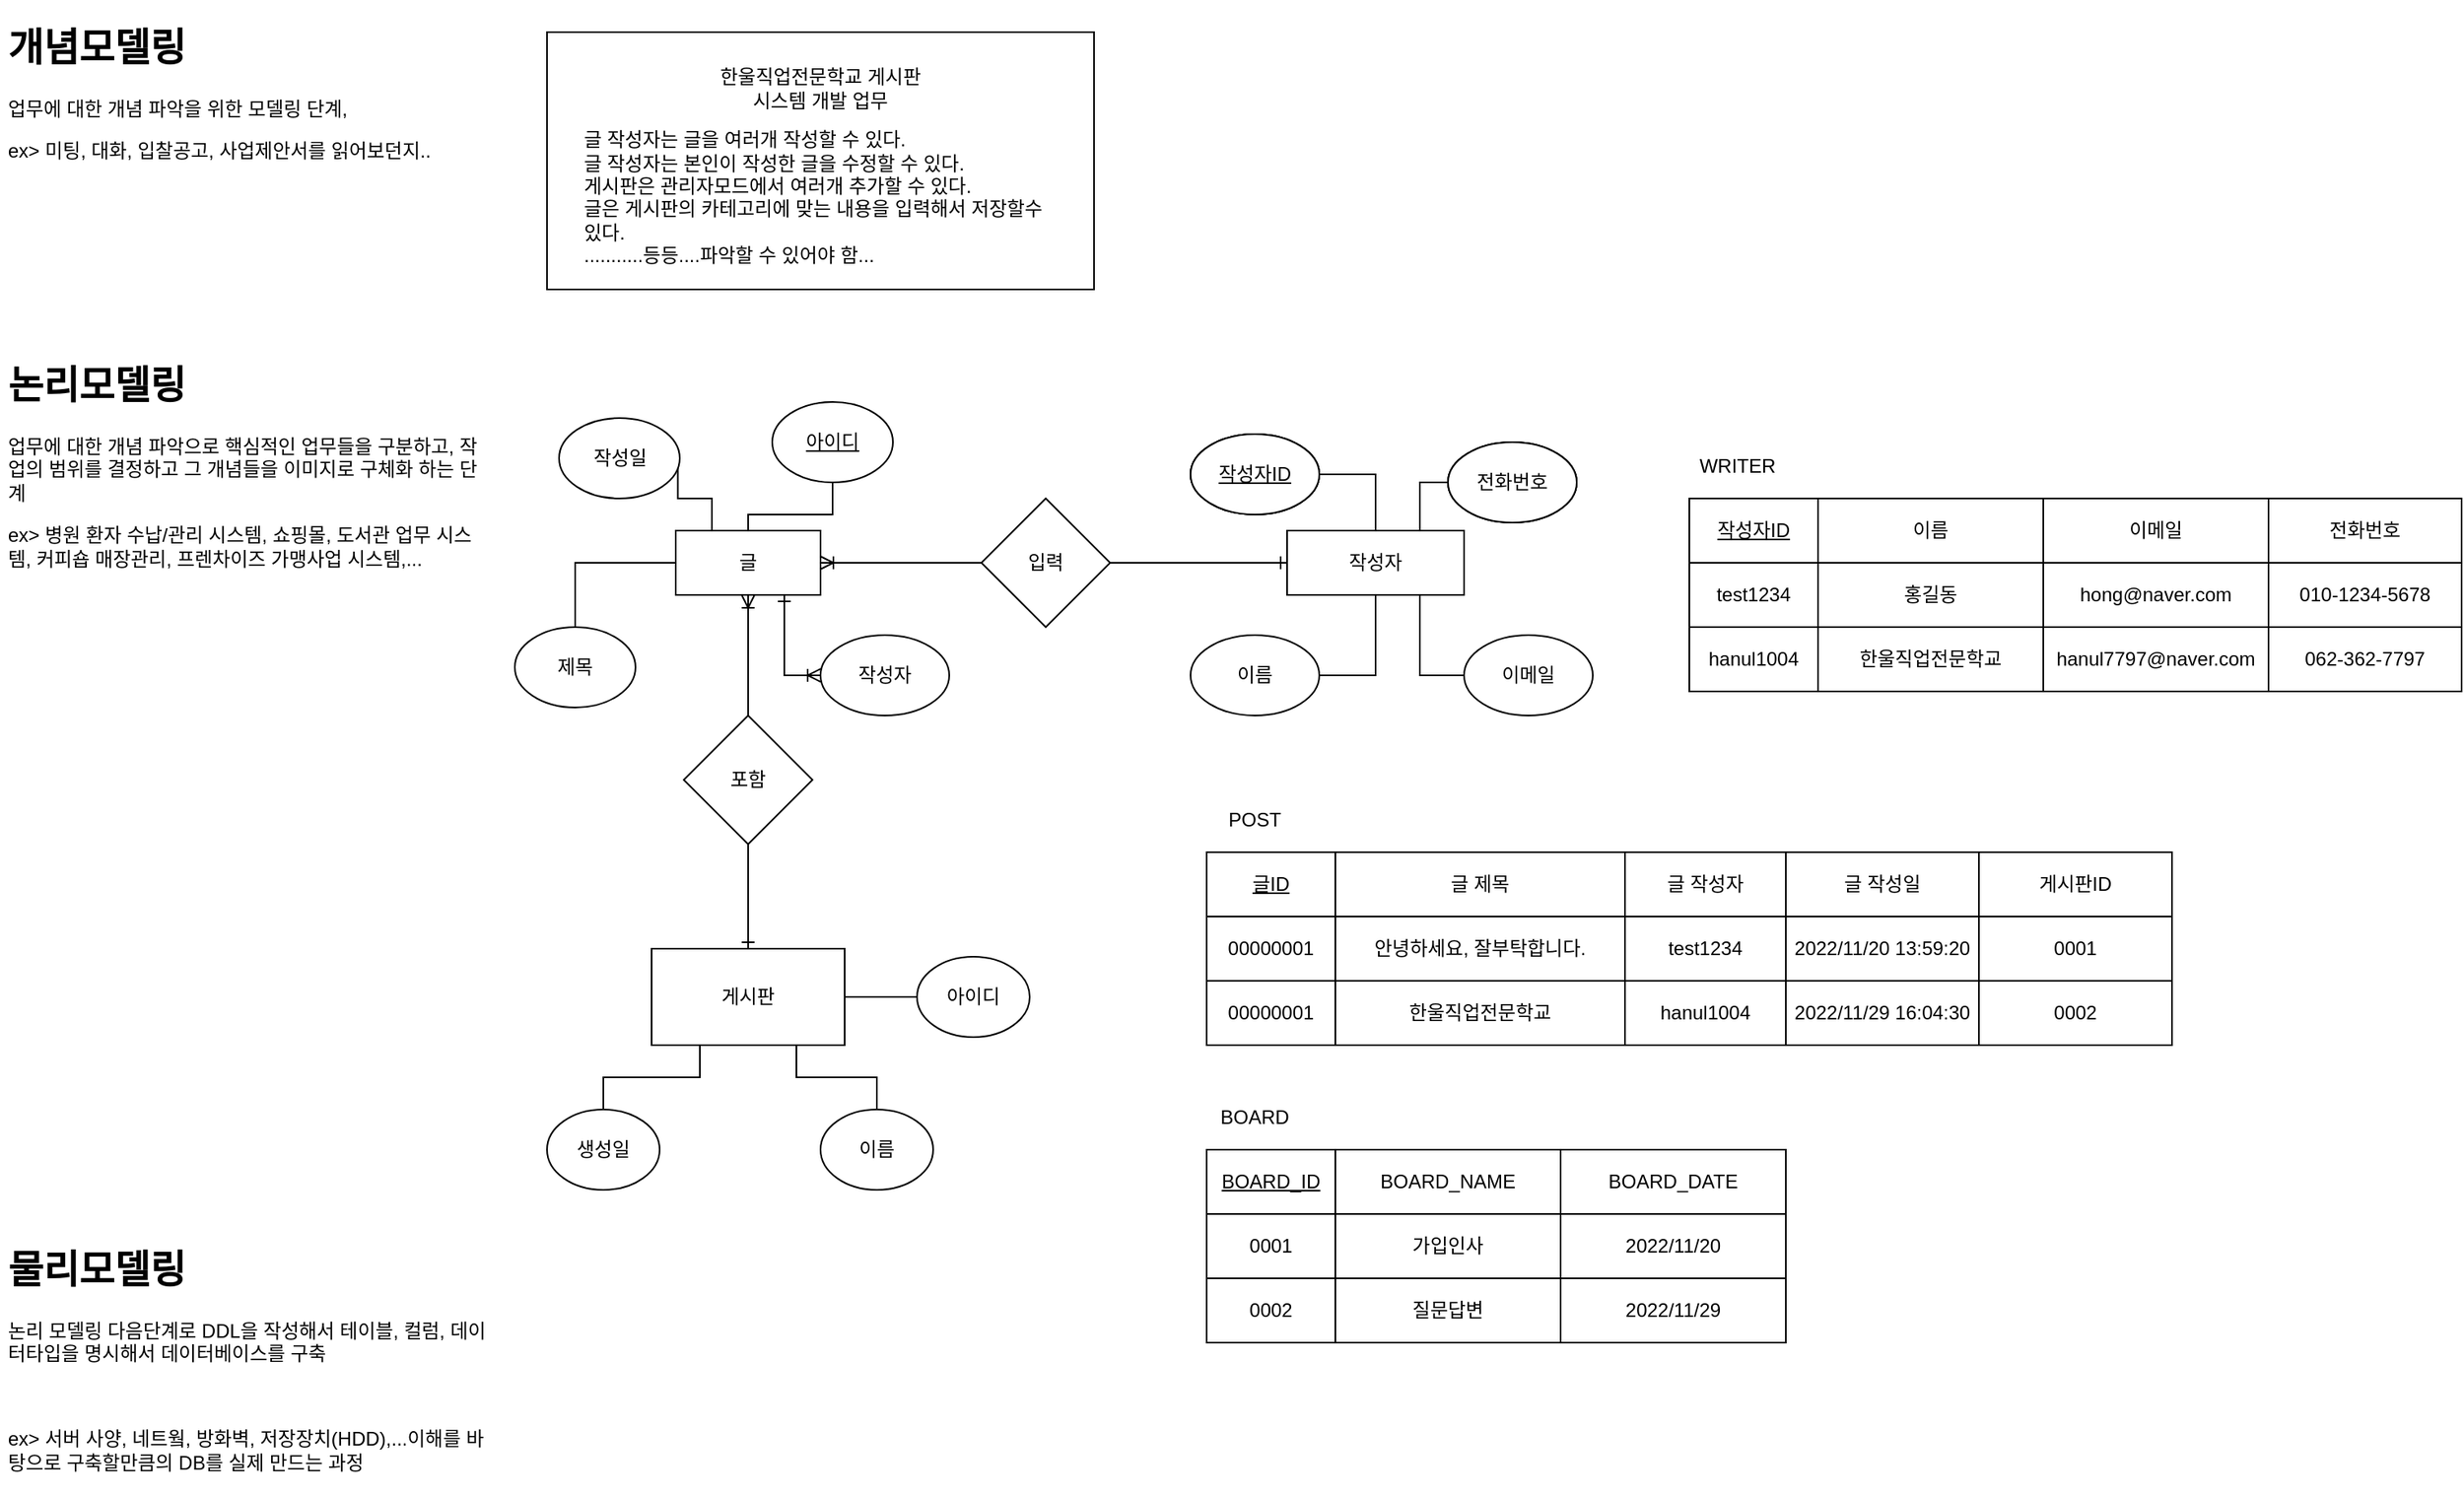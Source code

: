 <mxfile version="20.6.0" type="device"><diagram id="FncfrR5GboQCP-RBas68" name="Page-1"><mxGraphModel dx="1296" dy="722" grid="1" gridSize="10" guides="1" tooltips="1" connect="1" arrows="1" fold="1" page="1" pageScale="1" pageWidth="850" pageHeight="1100" math="0" shadow="0"><root><mxCell id="0"/><mxCell id="1" parent="0"/><mxCell id="EYqRoH6LjptGMvc2uBU8-1" value="&lt;h1&gt;개념모델링&lt;/h1&gt;&lt;p&gt;업무에 대한 개념 파악을 위한 모델링 단계,&lt;/p&gt;&lt;p&gt;ex&amp;gt; 미팅, 대화, 입찰공고, 사업제안서를 읽어보던지..&lt;/p&gt;" style="text;html=1;strokeColor=none;fillColor=none;spacing=5;spacingTop=-20;whiteSpace=wrap;overflow=hidden;rounded=0;" vertex="1" parent="1"><mxGeometry x="20" y="20" width="310" height="100" as="geometry"/></mxCell><mxCell id="EYqRoH6LjptGMvc2uBU8-3" value="" style="rounded=0;whiteSpace=wrap;html=1;" vertex="1" parent="1"><mxGeometry x="360" y="30" width="340" height="160" as="geometry"/></mxCell><mxCell id="EYqRoH6LjptGMvc2uBU8-4" value="한울직업전문학교 게시판 시스템 개발 업무" style="text;html=1;strokeColor=none;fillColor=none;align=center;verticalAlign=middle;whiteSpace=wrap;rounded=0;" vertex="1" parent="1"><mxGeometry x="460" y="50" width="140" height="30" as="geometry"/></mxCell><mxCell id="EYqRoH6LjptGMvc2uBU8-5" value="글 작성자는 글을 여러개 작성할 수 있다.&lt;br style=&quot;font-size: 12px;&quot;&gt;&lt;div style=&quot;font-size: 12px;&quot;&gt;&lt;span style=&quot;background-color: initial; font-size: 12px;&quot;&gt;글 작성자는 본인이 작성한 글을 수정할 수 있다.&lt;/span&gt;&lt;/div&gt;&lt;div style=&quot;font-size: 12px;&quot;&gt;&lt;span style=&quot;background-color: initial; font-size: 12px;&quot;&gt;게시판은 관리자모드에서 여러개 추가할 수 있다.&lt;/span&gt;&lt;/div&gt;&lt;div style=&quot;font-size: 12px;&quot;&gt;글은 게시판의 카테고리에 맞는 내용을 입력해서 저장할수 있다.&lt;/div&gt;&lt;div style=&quot;font-size: 12px;&quot;&gt;...........등등....파악할 수 있어야 함...&lt;/div&gt;&lt;div style=&quot;font-size: 12px;&quot;&gt;&lt;br style=&quot;font-size: 12px;&quot;&gt;&lt;/div&gt;" style="text;html=1;strokeColor=none;fillColor=none;align=left;verticalAlign=middle;whiteSpace=wrap;rounded=0;fontSize=12;spacing=3;spacingTop=0;" vertex="1" parent="1"><mxGeometry x="380" y="130" width="300" height="20" as="geometry"/></mxCell><mxCell id="EYqRoH6LjptGMvc2uBU8-6" value="&lt;h1&gt;논리모델링&lt;/h1&gt;&lt;p&gt;업무에 대한 개념 파악으로 핵심적인 업무들을 구분하고, 작업의 범위를 결정하고 그 개념들을 이미지로 구체화 하는 단계&lt;/p&gt;&lt;p&gt;ex&amp;gt; 병원 환자 수납/관리 시스템, 쇼핑몰, 도서관 업무 시스템, 커피숍 매장관리, 프렌차이즈 가맹사업 시스템,...&lt;/p&gt;" style="text;html=1;strokeColor=none;fillColor=none;spacing=5;spacingTop=-20;whiteSpace=wrap;overflow=hidden;rounded=0;" vertex="1" parent="1"><mxGeometry x="20" y="230" width="310" height="140" as="geometry"/></mxCell><mxCell id="EYqRoH6LjptGMvc2uBU8-58" style="edgeStyle=orthogonalEdgeStyle;rounded=0;orthogonalLoop=1;jettySize=auto;html=1;exitX=0.25;exitY=0;exitDx=0;exitDy=0;entryX=0.984;entryY=0.416;entryDx=0;entryDy=0;entryPerimeter=0;fontSize=12;endArrow=none;endFill=0;" edge="1" parent="1" source="EYqRoH6LjptGMvc2uBU8-8" target="EYqRoH6LjptGMvc2uBU8-39"><mxGeometry relative="1" as="geometry"/></mxCell><mxCell id="EYqRoH6LjptGMvc2uBU8-59" style="edgeStyle=orthogonalEdgeStyle;rounded=0;orthogonalLoop=1;jettySize=auto;html=1;exitX=1;exitY=0.5;exitDx=0;exitDy=0;entryX=0;entryY=0.5;entryDx=0;entryDy=0;fontSize=12;endArrow=none;endFill=0;startArrow=ERoneToMany;startFill=0;" edge="1" parent="1" source="EYqRoH6LjptGMvc2uBU8-8" target="EYqRoH6LjptGMvc2uBU8-57"><mxGeometry relative="1" as="geometry"/></mxCell><mxCell id="EYqRoH6LjptGMvc2uBU8-71" style="edgeStyle=orthogonalEdgeStyle;rounded=0;orthogonalLoop=1;jettySize=auto;html=1;exitX=0.5;exitY=1;exitDx=0;exitDy=0;entryX=0.5;entryY=0;entryDx=0;entryDy=0;fontSize=12;startArrow=ERoneToMany;startFill=0;endArrow=none;endFill=0;" edge="1" parent="1" source="EYqRoH6LjptGMvc2uBU8-8" target="EYqRoH6LjptGMvc2uBU8-70"><mxGeometry relative="1" as="geometry"/></mxCell><mxCell id="EYqRoH6LjptGMvc2uBU8-8" value="글" style="rounded=0;whiteSpace=wrap;html=1;fontSize=12;" vertex="1" parent="1"><mxGeometry x="440" y="340" width="90" height="40" as="geometry"/></mxCell><mxCell id="EYqRoH6LjptGMvc2uBU8-42" style="edgeStyle=orthogonalEdgeStyle;rounded=0;orthogonalLoop=1;jettySize=auto;html=1;exitX=0.5;exitY=1;exitDx=0;exitDy=0;entryX=0.5;entryY=0;entryDx=0;entryDy=0;fontSize=12;endArrow=none;endFill=0;" edge="1" parent="1" source="EYqRoH6LjptGMvc2uBU8-38" target="EYqRoH6LjptGMvc2uBU8-8"><mxGeometry relative="1" as="geometry"/></mxCell><mxCell id="EYqRoH6LjptGMvc2uBU8-38" value="아이디" style="ellipse;whiteSpace=wrap;html=1;fontSize=12;fontStyle=4" vertex="1" parent="1"><mxGeometry x="500" y="260" width="75" height="50" as="geometry"/></mxCell><mxCell id="EYqRoH6LjptGMvc2uBU8-39" value="작성일" style="ellipse;whiteSpace=wrap;html=1;fontSize=12;" vertex="1" parent="1"><mxGeometry x="367.5" y="270" width="75" height="50" as="geometry"/></mxCell><mxCell id="EYqRoH6LjptGMvc2uBU8-43" style="edgeStyle=orthogonalEdgeStyle;rounded=0;orthogonalLoop=1;jettySize=auto;html=1;exitX=0.5;exitY=0;exitDx=0;exitDy=0;entryX=0;entryY=0.5;entryDx=0;entryDy=0;fontSize=12;endArrow=none;endFill=0;" edge="1" parent="1" source="EYqRoH6LjptGMvc2uBU8-40" target="EYqRoH6LjptGMvc2uBU8-8"><mxGeometry relative="1" as="geometry"/></mxCell><mxCell id="EYqRoH6LjptGMvc2uBU8-40" value="제목" style="ellipse;whiteSpace=wrap;html=1;fontSize=12;" vertex="1" parent="1"><mxGeometry x="340" y="400" width="75" height="50" as="geometry"/></mxCell><mxCell id="EYqRoH6LjptGMvc2uBU8-45" value="작성자" style="rounded=0;whiteSpace=wrap;html=1;fontSize=12;" vertex="1" parent="1"><mxGeometry x="820" y="340" width="110" height="40" as="geometry"/></mxCell><mxCell id="EYqRoH6LjptGMvc2uBU8-69" style="edgeStyle=orthogonalEdgeStyle;rounded=0;orthogonalLoop=1;jettySize=auto;html=1;exitX=0;exitY=0.5;exitDx=0;exitDy=0;entryX=0.75;entryY=1;entryDx=0;entryDy=0;fontSize=12;startArrow=ERoneToMany;startFill=0;endArrow=ERone;endFill=0;" edge="1" parent="1" source="EYqRoH6LjptGMvc2uBU8-46" target="EYqRoH6LjptGMvc2uBU8-8"><mxGeometry relative="1" as="geometry"/></mxCell><mxCell id="EYqRoH6LjptGMvc2uBU8-46" value="작성자" style="ellipse;whiteSpace=wrap;html=1;fontSize=12;" vertex="1" parent="1"><mxGeometry x="530" y="405" width="80" height="50" as="geometry"/></mxCell><mxCell id="EYqRoH6LjptGMvc2uBU8-56" style="edgeStyle=orthogonalEdgeStyle;rounded=0;orthogonalLoop=1;jettySize=auto;html=1;exitX=1;exitY=0.5;exitDx=0;exitDy=0;entryX=0.5;entryY=1;entryDx=0;entryDy=0;fontSize=12;endArrow=none;endFill=0;" edge="1" parent="1" source="EYqRoH6LjptGMvc2uBU8-48" target="EYqRoH6LjptGMvc2uBU8-45"><mxGeometry relative="1" as="geometry"/></mxCell><mxCell id="EYqRoH6LjptGMvc2uBU8-48" value="이름" style="ellipse;whiteSpace=wrap;html=1;fontSize=12;" vertex="1" parent="1"><mxGeometry x="760" y="405" width="80" height="50" as="geometry"/></mxCell><mxCell id="EYqRoH6LjptGMvc2uBU8-53" style="edgeStyle=orthogonalEdgeStyle;rounded=0;orthogonalLoop=1;jettySize=auto;html=1;exitX=1;exitY=0.5;exitDx=0;exitDy=0;fontSize=12;endArrow=none;endFill=0;" edge="1" parent="1" source="EYqRoH6LjptGMvc2uBU8-49" target="EYqRoH6LjptGMvc2uBU8-45"><mxGeometry relative="1" as="geometry"/></mxCell><mxCell id="EYqRoH6LjptGMvc2uBU8-49" value="작성자ID" style="ellipse;whiteSpace=wrap;html=1;fontSize=12;fontStyle=4" vertex="1" parent="1"><mxGeometry x="760" y="280" width="80" height="50" as="geometry"/></mxCell><mxCell id="EYqRoH6LjptGMvc2uBU8-55" style="edgeStyle=orthogonalEdgeStyle;rounded=0;orthogonalLoop=1;jettySize=auto;html=1;exitX=0;exitY=0.5;exitDx=0;exitDy=0;entryX=0.75;entryY=1;entryDx=0;entryDy=0;fontSize=12;endArrow=none;endFill=0;" edge="1" parent="1" source="EYqRoH6LjptGMvc2uBU8-50" target="EYqRoH6LjptGMvc2uBU8-45"><mxGeometry relative="1" as="geometry"/></mxCell><mxCell id="EYqRoH6LjptGMvc2uBU8-50" value="이메일" style="ellipse;whiteSpace=wrap;html=1;fontSize=12;" vertex="1" parent="1"><mxGeometry x="930" y="405" width="80" height="50" as="geometry"/></mxCell><mxCell id="EYqRoH6LjptGMvc2uBU8-54" style="edgeStyle=orthogonalEdgeStyle;rounded=0;orthogonalLoop=1;jettySize=auto;html=1;exitX=0;exitY=0.5;exitDx=0;exitDy=0;entryX=0.75;entryY=0;entryDx=0;entryDy=0;fontSize=12;endArrow=none;endFill=0;" edge="1" parent="1" source="EYqRoH6LjptGMvc2uBU8-52" target="EYqRoH6LjptGMvc2uBU8-45"><mxGeometry relative="1" as="geometry"/></mxCell><mxCell id="EYqRoH6LjptGMvc2uBU8-52" value="전화번호" style="ellipse;whiteSpace=wrap;html=1;fontSize=12;" vertex="1" parent="1"><mxGeometry x="920" y="285" width="80" height="50" as="geometry"/></mxCell><mxCell id="EYqRoH6LjptGMvc2uBU8-60" style="edgeStyle=orthogonalEdgeStyle;rounded=0;orthogonalLoop=1;jettySize=auto;html=1;exitX=1;exitY=0.5;exitDx=0;exitDy=0;entryX=0;entryY=0.5;entryDx=0;entryDy=0;fontSize=12;endArrow=ERone;endFill=0;" edge="1" parent="1" source="EYqRoH6LjptGMvc2uBU8-57" target="EYqRoH6LjptGMvc2uBU8-45"><mxGeometry relative="1" as="geometry"/></mxCell><mxCell id="EYqRoH6LjptGMvc2uBU8-57" value="입력" style="rhombus;whiteSpace=wrap;html=1;fontSize=12;" vertex="1" parent="1"><mxGeometry x="630" y="320" width="80" height="80" as="geometry"/></mxCell><mxCell id="EYqRoH6LjptGMvc2uBU8-61" value="작성자ID" style="ellipse;whiteSpace=wrap;html=1;fontSize=12;fontStyle=4" vertex="1" parent="1"><mxGeometry x="760" y="280" width="80" height="50" as="geometry"/></mxCell><mxCell id="EYqRoH6LjptGMvc2uBU8-62" value="전화번호" style="ellipse;whiteSpace=wrap;html=1;fontSize=12;" vertex="1" parent="1"><mxGeometry x="920" y="285" width="80" height="50" as="geometry"/></mxCell><mxCell id="EYqRoH6LjptGMvc2uBU8-64" value="작성자ID" style="ellipse;whiteSpace=wrap;html=1;fontSize=12;fontStyle=4" vertex="1" parent="1"><mxGeometry x="760" y="280" width="80" height="50" as="geometry"/></mxCell><mxCell id="EYqRoH6LjptGMvc2uBU8-65" value="전화번호" style="ellipse;whiteSpace=wrap;html=1;fontSize=12;" vertex="1" parent="1"><mxGeometry x="920" y="285" width="80" height="50" as="geometry"/></mxCell><mxCell id="EYqRoH6LjptGMvc2uBU8-74" style="edgeStyle=orthogonalEdgeStyle;rounded=0;orthogonalLoop=1;jettySize=auto;html=1;exitX=1;exitY=0.5;exitDx=0;exitDy=0;entryX=0;entryY=0.5;entryDx=0;entryDy=0;fontSize=12;startArrow=none;startFill=0;endArrow=none;endFill=0;" edge="1" parent="1" source="EYqRoH6LjptGMvc2uBU8-68" target="EYqRoH6LjptGMvc2uBU8-73"><mxGeometry relative="1" as="geometry"/></mxCell><mxCell id="EYqRoH6LjptGMvc2uBU8-68" value="게시판" style="rounded=0;whiteSpace=wrap;html=1;fontSize=12;" vertex="1" parent="1"><mxGeometry x="425" y="600" width="120" height="60" as="geometry"/></mxCell><mxCell id="EYqRoH6LjptGMvc2uBU8-72" style="edgeStyle=orthogonalEdgeStyle;rounded=0;orthogonalLoop=1;jettySize=auto;html=1;exitX=0.5;exitY=1;exitDx=0;exitDy=0;entryX=0.5;entryY=0;entryDx=0;entryDy=0;fontSize=12;startArrow=none;startFill=0;endArrow=ERone;endFill=0;" edge="1" parent="1" source="EYqRoH6LjptGMvc2uBU8-70" target="EYqRoH6LjptGMvc2uBU8-68"><mxGeometry relative="1" as="geometry"/></mxCell><mxCell id="EYqRoH6LjptGMvc2uBU8-70" value="포함" style="rhombus;whiteSpace=wrap;html=1;fontSize=12;" vertex="1" parent="1"><mxGeometry x="445" y="455" width="80" height="80" as="geometry"/></mxCell><mxCell id="EYqRoH6LjptGMvc2uBU8-73" value="아이디" style="ellipse;whiteSpace=wrap;html=1;fontSize=12;" vertex="1" parent="1"><mxGeometry x="590" y="605" width="70" height="50" as="geometry"/></mxCell><mxCell id="EYqRoH6LjptGMvc2uBU8-81" style="edgeStyle=orthogonalEdgeStyle;rounded=0;orthogonalLoop=1;jettySize=auto;html=1;exitX=0.5;exitY=0;exitDx=0;exitDy=0;entryX=0.75;entryY=1;entryDx=0;entryDy=0;fontSize=12;startArrow=none;startFill=0;endArrow=none;endFill=0;" edge="1" parent="1" source="EYqRoH6LjptGMvc2uBU8-75" target="EYqRoH6LjptGMvc2uBU8-68"><mxGeometry relative="1" as="geometry"/></mxCell><mxCell id="EYqRoH6LjptGMvc2uBU8-75" value="이름" style="ellipse;whiteSpace=wrap;html=1;fontSize=12;" vertex="1" parent="1"><mxGeometry x="530" y="700" width="70" height="50" as="geometry"/></mxCell><mxCell id="EYqRoH6LjptGMvc2uBU8-80" style="edgeStyle=orthogonalEdgeStyle;rounded=0;orthogonalLoop=1;jettySize=auto;html=1;exitX=0.5;exitY=0;exitDx=0;exitDy=0;entryX=0.25;entryY=1;entryDx=0;entryDy=0;fontSize=12;startArrow=none;startFill=0;endArrow=none;endFill=0;" edge="1" parent="1" source="EYqRoH6LjptGMvc2uBU8-76" target="EYqRoH6LjptGMvc2uBU8-68"><mxGeometry relative="1" as="geometry"/></mxCell><mxCell id="EYqRoH6LjptGMvc2uBU8-76" value="생성일" style="ellipse;whiteSpace=wrap;html=1;fontSize=12;" vertex="1" parent="1"><mxGeometry x="360" y="700" width="70" height="50" as="geometry"/></mxCell><mxCell id="EYqRoH6LjptGMvc2uBU8-82" value="&lt;h1&gt;물리모델링&lt;/h1&gt;&lt;p&gt;논리 모델링 다음단계로 DDL을 작성해서 테이블, 컬럼, 데이터타입을 명시해서 데이터베이스를 구축&lt;/p&gt;&lt;p&gt;&lt;br&gt;&lt;/p&gt;&lt;p&gt;ex&amp;gt; 서버 사양, 네트웤, 방화벽, 저장장치(HDD),...이해를 바탕으로 구축할만큼의 DB를 실제 만드는 과정&lt;/p&gt;" style="text;html=1;strokeColor=none;fillColor=none;spacing=5;spacingTop=-20;whiteSpace=wrap;overflow=hidden;rounded=0;" vertex="1" parent="1"><mxGeometry x="20" y="780" width="310" height="160" as="geometry"/></mxCell><mxCell id="EYqRoH6LjptGMvc2uBU8-83" value="" style="shape=table;html=1;whiteSpace=wrap;startSize=0;container=1;collapsible=0;childLayout=tableLayout;fontSize=12;" vertex="1" parent="1"><mxGeometry x="1070" y="320" width="480" height="120" as="geometry"/></mxCell><mxCell id="EYqRoH6LjptGMvc2uBU8-84" value="" style="shape=tableRow;horizontal=0;startSize=0;swimlaneHead=0;swimlaneBody=0;top=0;left=0;bottom=0;right=0;collapsible=0;dropTarget=0;fillColor=none;points=[[0,0.5],[1,0.5]];portConstraint=eastwest;fontSize=12;" vertex="1" parent="EYqRoH6LjptGMvc2uBU8-83"><mxGeometry width="480" height="40" as="geometry"/></mxCell><mxCell id="EYqRoH6LjptGMvc2uBU8-85" value="&lt;u&gt;작성자ID&lt;/u&gt;" style="shape=partialRectangle;html=1;whiteSpace=wrap;connectable=0;fillColor=none;top=0;left=0;bottom=0;right=0;overflow=hidden;fontSize=12;" vertex="1" parent="EYqRoH6LjptGMvc2uBU8-84"><mxGeometry width="80" height="40" as="geometry"><mxRectangle width="80" height="40" as="alternateBounds"/></mxGeometry></mxCell><mxCell id="EYqRoH6LjptGMvc2uBU8-86" value="이름" style="shape=partialRectangle;html=1;whiteSpace=wrap;connectable=0;fillColor=none;top=0;left=0;bottom=0;right=0;overflow=hidden;fontSize=12;" vertex="1" parent="EYqRoH6LjptGMvc2uBU8-84"><mxGeometry x="80" width="140" height="40" as="geometry"><mxRectangle width="140" height="40" as="alternateBounds"/></mxGeometry></mxCell><mxCell id="EYqRoH6LjptGMvc2uBU8-87" value="이메일" style="shape=partialRectangle;html=1;whiteSpace=wrap;connectable=0;fillColor=none;top=0;left=0;bottom=0;right=0;overflow=hidden;fontSize=12;" vertex="1" parent="EYqRoH6LjptGMvc2uBU8-84"><mxGeometry x="220" width="140" height="40" as="geometry"><mxRectangle width="140" height="40" as="alternateBounds"/></mxGeometry></mxCell><mxCell id="EYqRoH6LjptGMvc2uBU8-96" value="전화번호" style="shape=partialRectangle;html=1;whiteSpace=wrap;connectable=0;fillColor=none;top=0;left=0;bottom=0;right=0;overflow=hidden;fontSize=12;" vertex="1" parent="EYqRoH6LjptGMvc2uBU8-84"><mxGeometry x="360" width="120" height="40" as="geometry"><mxRectangle width="120" height="40" as="alternateBounds"/></mxGeometry></mxCell><mxCell id="EYqRoH6LjptGMvc2uBU8-88" value="" style="shape=tableRow;horizontal=0;startSize=0;swimlaneHead=0;swimlaneBody=0;top=0;left=0;bottom=0;right=0;collapsible=0;dropTarget=0;fillColor=none;points=[[0,0.5],[1,0.5]];portConstraint=eastwest;fontSize=12;" vertex="1" parent="EYqRoH6LjptGMvc2uBU8-83"><mxGeometry y="40" width="480" height="40" as="geometry"/></mxCell><mxCell id="EYqRoH6LjptGMvc2uBU8-89" value="test1234" style="shape=partialRectangle;html=1;whiteSpace=wrap;connectable=0;fillColor=none;top=0;left=0;bottom=0;right=0;overflow=hidden;fontSize=12;" vertex="1" parent="EYqRoH6LjptGMvc2uBU8-88"><mxGeometry width="80" height="40" as="geometry"><mxRectangle width="80" height="40" as="alternateBounds"/></mxGeometry></mxCell><mxCell id="EYqRoH6LjptGMvc2uBU8-90" value="홍길동" style="shape=partialRectangle;html=1;whiteSpace=wrap;connectable=0;fillColor=none;top=0;left=0;bottom=0;right=0;overflow=hidden;fontSize=12;" vertex="1" parent="EYqRoH6LjptGMvc2uBU8-88"><mxGeometry x="80" width="140" height="40" as="geometry"><mxRectangle width="140" height="40" as="alternateBounds"/></mxGeometry></mxCell><mxCell id="EYqRoH6LjptGMvc2uBU8-91" value="hong@naver.com" style="shape=partialRectangle;html=1;whiteSpace=wrap;connectable=0;fillColor=none;top=0;left=0;bottom=0;right=0;overflow=hidden;fontSize=12;" vertex="1" parent="EYqRoH6LjptGMvc2uBU8-88"><mxGeometry x="220" width="140" height="40" as="geometry"><mxRectangle width="140" height="40" as="alternateBounds"/></mxGeometry></mxCell><mxCell id="EYqRoH6LjptGMvc2uBU8-97" value="010-1234-5678" style="shape=partialRectangle;html=1;whiteSpace=wrap;connectable=0;fillColor=none;top=0;left=0;bottom=0;right=0;overflow=hidden;fontSize=12;" vertex="1" parent="EYqRoH6LjptGMvc2uBU8-88"><mxGeometry x="360" width="120" height="40" as="geometry"><mxRectangle width="120" height="40" as="alternateBounds"/></mxGeometry></mxCell><mxCell id="EYqRoH6LjptGMvc2uBU8-92" value="" style="shape=tableRow;horizontal=0;startSize=0;swimlaneHead=0;swimlaneBody=0;top=0;left=0;bottom=0;right=0;collapsible=0;dropTarget=0;fillColor=none;points=[[0,0.5],[1,0.5]];portConstraint=eastwest;fontSize=12;" vertex="1" parent="EYqRoH6LjptGMvc2uBU8-83"><mxGeometry y="80" width="480" height="40" as="geometry"/></mxCell><mxCell id="EYqRoH6LjptGMvc2uBU8-93" value="hanul1004" style="shape=partialRectangle;html=1;whiteSpace=wrap;connectable=0;fillColor=none;top=0;left=0;bottom=0;right=0;overflow=hidden;fontSize=12;" vertex="1" parent="EYqRoH6LjptGMvc2uBU8-92"><mxGeometry width="80" height="40" as="geometry"><mxRectangle width="80" height="40" as="alternateBounds"/></mxGeometry></mxCell><mxCell id="EYqRoH6LjptGMvc2uBU8-94" value="한울직업전문학교" style="shape=partialRectangle;html=1;whiteSpace=wrap;connectable=0;fillColor=none;top=0;left=0;bottom=0;right=0;overflow=hidden;fontSize=12;" vertex="1" parent="EYqRoH6LjptGMvc2uBU8-92"><mxGeometry x="80" width="140" height="40" as="geometry"><mxRectangle width="140" height="40" as="alternateBounds"/></mxGeometry></mxCell><mxCell id="EYqRoH6LjptGMvc2uBU8-95" value="hanul7797@naver.com" style="shape=partialRectangle;html=1;whiteSpace=wrap;connectable=0;fillColor=none;top=0;left=0;bottom=0;right=0;overflow=hidden;pointerEvents=1;fontSize=12;" vertex="1" parent="EYqRoH6LjptGMvc2uBU8-92"><mxGeometry x="220" width="140" height="40" as="geometry"><mxRectangle width="140" height="40" as="alternateBounds"/></mxGeometry></mxCell><mxCell id="EYqRoH6LjptGMvc2uBU8-98" value="062-362-7797" style="shape=partialRectangle;html=1;whiteSpace=wrap;connectable=0;fillColor=none;top=0;left=0;bottom=0;right=0;overflow=hidden;pointerEvents=1;fontSize=12;" vertex="1" parent="EYqRoH6LjptGMvc2uBU8-92"><mxGeometry x="360" width="120" height="40" as="geometry"><mxRectangle width="120" height="40" as="alternateBounds"/></mxGeometry></mxCell><mxCell id="EYqRoH6LjptGMvc2uBU8-99" value="WRITER" style="text;html=1;strokeColor=none;fillColor=none;align=center;verticalAlign=middle;whiteSpace=wrap;rounded=0;fontSize=12;" vertex="1" parent="1"><mxGeometry x="1070" y="285" width="60" height="30" as="geometry"/></mxCell><mxCell id="EYqRoH6LjptGMvc2uBU8-100" value="POST" style="text;html=1;strokeColor=none;fillColor=none;align=center;verticalAlign=middle;whiteSpace=wrap;rounded=0;fontSize=12;" vertex="1" parent="1"><mxGeometry x="770" y="505" width="60" height="30" as="geometry"/></mxCell><mxCell id="EYqRoH6LjptGMvc2uBU8-101" value="" style="shape=table;html=1;whiteSpace=wrap;startSize=0;container=1;collapsible=0;childLayout=tableLayout;fontSize=12;" vertex="1" parent="1"><mxGeometry x="770" y="540" width="600" height="120" as="geometry"/></mxCell><mxCell id="EYqRoH6LjptGMvc2uBU8-102" value="" style="shape=tableRow;horizontal=0;startSize=0;swimlaneHead=0;swimlaneBody=0;top=0;left=0;bottom=0;right=0;collapsible=0;dropTarget=0;fillColor=none;points=[[0,0.5],[1,0.5]];portConstraint=eastwest;fontSize=12;" vertex="1" parent="EYqRoH6LjptGMvc2uBU8-101"><mxGeometry width="600" height="40" as="geometry"/></mxCell><mxCell id="EYqRoH6LjptGMvc2uBU8-103" value="&lt;u&gt;글ID&lt;/u&gt;" style="shape=partialRectangle;html=1;whiteSpace=wrap;connectable=0;fillColor=none;top=0;left=0;bottom=0;right=0;overflow=hidden;fontSize=12;" vertex="1" parent="EYqRoH6LjptGMvc2uBU8-102"><mxGeometry width="80" height="40" as="geometry"><mxRectangle width="80" height="40" as="alternateBounds"/></mxGeometry></mxCell><mxCell id="EYqRoH6LjptGMvc2uBU8-104" value="글 제목" style="shape=partialRectangle;html=1;whiteSpace=wrap;connectable=0;fillColor=none;top=0;left=0;bottom=0;right=0;overflow=hidden;fontSize=12;" vertex="1" parent="EYqRoH6LjptGMvc2uBU8-102"><mxGeometry x="80" width="180" height="40" as="geometry"><mxRectangle width="180" height="40" as="alternateBounds"/></mxGeometry></mxCell><mxCell id="EYqRoH6LjptGMvc2uBU8-105" value="글 작성자" style="shape=partialRectangle;html=1;whiteSpace=wrap;connectable=0;fillColor=none;top=0;left=0;bottom=0;right=0;overflow=hidden;fontSize=12;" vertex="1" parent="EYqRoH6LjptGMvc2uBU8-102"><mxGeometry x="260" width="100" height="40" as="geometry"><mxRectangle width="100" height="40" as="alternateBounds"/></mxGeometry></mxCell><mxCell id="EYqRoH6LjptGMvc2uBU8-106" value="글 작성일" style="shape=partialRectangle;html=1;whiteSpace=wrap;connectable=0;fillColor=none;top=0;left=0;bottom=0;right=0;overflow=hidden;fontSize=12;" vertex="1" parent="EYqRoH6LjptGMvc2uBU8-102"><mxGeometry x="360" width="120" height="40" as="geometry"><mxRectangle width="120" height="40" as="alternateBounds"/></mxGeometry></mxCell><mxCell id="EYqRoH6LjptGMvc2uBU8-134" value="게시판ID" style="shape=partialRectangle;html=1;whiteSpace=wrap;connectable=0;fillColor=none;top=0;left=0;bottom=0;right=0;overflow=hidden;fontSize=12;" vertex="1" parent="EYqRoH6LjptGMvc2uBU8-102"><mxGeometry x="480" width="120" height="40" as="geometry"><mxRectangle width="120" height="40" as="alternateBounds"/></mxGeometry></mxCell><mxCell id="EYqRoH6LjptGMvc2uBU8-107" value="" style="shape=tableRow;horizontal=0;startSize=0;swimlaneHead=0;swimlaneBody=0;top=0;left=0;bottom=0;right=0;collapsible=0;dropTarget=0;fillColor=none;points=[[0,0.5],[1,0.5]];portConstraint=eastwest;fontSize=12;" vertex="1" parent="EYqRoH6LjptGMvc2uBU8-101"><mxGeometry y="40" width="600" height="40" as="geometry"/></mxCell><mxCell id="EYqRoH6LjptGMvc2uBU8-108" value="00000001" style="shape=partialRectangle;html=1;whiteSpace=wrap;connectable=0;fillColor=none;top=0;left=0;bottom=0;right=0;overflow=hidden;fontSize=12;" vertex="1" parent="EYqRoH6LjptGMvc2uBU8-107"><mxGeometry width="80" height="40" as="geometry"><mxRectangle width="80" height="40" as="alternateBounds"/></mxGeometry></mxCell><mxCell id="EYqRoH6LjptGMvc2uBU8-109" value="안녕하세요, 잘부탁합니다." style="shape=partialRectangle;html=1;whiteSpace=wrap;connectable=0;fillColor=none;top=0;left=0;bottom=0;right=0;overflow=hidden;fontSize=12;" vertex="1" parent="EYqRoH6LjptGMvc2uBU8-107"><mxGeometry x="80" width="180" height="40" as="geometry"><mxRectangle width="180" height="40" as="alternateBounds"/></mxGeometry></mxCell><mxCell id="EYqRoH6LjptGMvc2uBU8-110" value="test1234" style="shape=partialRectangle;html=1;whiteSpace=wrap;connectable=0;fillColor=none;top=0;left=0;bottom=0;right=0;overflow=hidden;fontSize=12;" vertex="1" parent="EYqRoH6LjptGMvc2uBU8-107"><mxGeometry x="260" width="100" height="40" as="geometry"><mxRectangle width="100" height="40" as="alternateBounds"/></mxGeometry></mxCell><mxCell id="EYqRoH6LjptGMvc2uBU8-111" value="2022/11/20 13:59:20" style="shape=partialRectangle;html=1;whiteSpace=wrap;connectable=0;fillColor=none;top=0;left=0;bottom=0;right=0;overflow=hidden;fontSize=12;" vertex="1" parent="EYqRoH6LjptGMvc2uBU8-107"><mxGeometry x="360" width="120" height="40" as="geometry"><mxRectangle width="120" height="40" as="alternateBounds"/></mxGeometry></mxCell><mxCell id="EYqRoH6LjptGMvc2uBU8-135" value="0001" style="shape=partialRectangle;html=1;whiteSpace=wrap;connectable=0;fillColor=none;top=0;left=0;bottom=0;right=0;overflow=hidden;fontSize=12;" vertex="1" parent="EYqRoH6LjptGMvc2uBU8-107"><mxGeometry x="480" width="120" height="40" as="geometry"><mxRectangle width="120" height="40" as="alternateBounds"/></mxGeometry></mxCell><mxCell id="EYqRoH6LjptGMvc2uBU8-112" value="" style="shape=tableRow;horizontal=0;startSize=0;swimlaneHead=0;swimlaneBody=0;top=0;left=0;bottom=0;right=0;collapsible=0;dropTarget=0;fillColor=none;points=[[0,0.5],[1,0.5]];portConstraint=eastwest;fontSize=12;" vertex="1" parent="EYqRoH6LjptGMvc2uBU8-101"><mxGeometry y="80" width="600" height="40" as="geometry"/></mxCell><mxCell id="EYqRoH6LjptGMvc2uBU8-113" value="00000001" style="shape=partialRectangle;html=1;whiteSpace=wrap;connectable=0;fillColor=none;top=0;left=0;bottom=0;right=0;overflow=hidden;fontSize=12;" vertex="1" parent="EYqRoH6LjptGMvc2uBU8-112"><mxGeometry width="80" height="40" as="geometry"><mxRectangle width="80" height="40" as="alternateBounds"/></mxGeometry></mxCell><mxCell id="EYqRoH6LjptGMvc2uBU8-114" value="한울직업전문학교" style="shape=partialRectangle;html=1;whiteSpace=wrap;connectable=0;fillColor=none;top=0;left=0;bottom=0;right=0;overflow=hidden;fontSize=12;" vertex="1" parent="EYqRoH6LjptGMvc2uBU8-112"><mxGeometry x="80" width="180" height="40" as="geometry"><mxRectangle width="180" height="40" as="alternateBounds"/></mxGeometry></mxCell><mxCell id="EYqRoH6LjptGMvc2uBU8-115" value="hanul1004" style="shape=partialRectangle;html=1;whiteSpace=wrap;connectable=0;fillColor=none;top=0;left=0;bottom=0;right=0;overflow=hidden;pointerEvents=1;fontSize=12;" vertex="1" parent="EYqRoH6LjptGMvc2uBU8-112"><mxGeometry x="260" width="100" height="40" as="geometry"><mxRectangle width="100" height="40" as="alternateBounds"/></mxGeometry></mxCell><mxCell id="EYqRoH6LjptGMvc2uBU8-116" value="2022/11/29 16:04:30" style="shape=partialRectangle;html=1;whiteSpace=wrap;connectable=0;fillColor=none;top=0;left=0;bottom=0;right=0;overflow=hidden;pointerEvents=1;fontSize=12;" vertex="1" parent="EYqRoH6LjptGMvc2uBU8-112"><mxGeometry x="360" width="120" height="40" as="geometry"><mxRectangle width="120" height="40" as="alternateBounds"/></mxGeometry></mxCell><mxCell id="EYqRoH6LjptGMvc2uBU8-136" value="0002" style="shape=partialRectangle;html=1;whiteSpace=wrap;connectable=0;fillColor=none;top=0;left=0;bottom=0;right=0;overflow=hidden;pointerEvents=1;fontSize=12;" vertex="1" parent="EYqRoH6LjptGMvc2uBU8-112"><mxGeometry x="480" width="120" height="40" as="geometry"><mxRectangle width="120" height="40" as="alternateBounds"/></mxGeometry></mxCell><mxCell id="EYqRoH6LjptGMvc2uBU8-117" value="BOARD" style="text;html=1;strokeColor=none;fillColor=none;align=center;verticalAlign=middle;whiteSpace=wrap;rounded=0;fontSize=12;" vertex="1" parent="1"><mxGeometry x="770" y="690" width="60" height="30" as="geometry"/></mxCell><mxCell id="EYqRoH6LjptGMvc2uBU8-118" value="" style="shape=table;html=1;whiteSpace=wrap;startSize=0;container=1;collapsible=0;childLayout=tableLayout;fontSize=12;" vertex="1" parent="1"><mxGeometry x="770" y="725" width="360" height="120" as="geometry"/></mxCell><mxCell id="EYqRoH6LjptGMvc2uBU8-119" value="" style="shape=tableRow;horizontal=0;startSize=0;swimlaneHead=0;swimlaneBody=0;top=0;left=0;bottom=0;right=0;collapsible=0;dropTarget=0;fillColor=none;points=[[0,0.5],[1,0.5]];portConstraint=eastwest;fontSize=12;" vertex="1" parent="EYqRoH6LjptGMvc2uBU8-118"><mxGeometry width="360" height="40" as="geometry"/></mxCell><mxCell id="EYqRoH6LjptGMvc2uBU8-120" value="&lt;u&gt;BOARD_ID&lt;/u&gt;" style="shape=partialRectangle;html=1;whiteSpace=wrap;connectable=0;fillColor=none;top=0;left=0;bottom=0;right=0;overflow=hidden;fontSize=12;" vertex="1" parent="EYqRoH6LjptGMvc2uBU8-119"><mxGeometry width="80" height="40" as="geometry"><mxRectangle width="80" height="40" as="alternateBounds"/></mxGeometry></mxCell><mxCell id="EYqRoH6LjptGMvc2uBU8-121" value="BOARD_NAME" style="shape=partialRectangle;html=1;whiteSpace=wrap;connectable=0;fillColor=none;top=0;left=0;bottom=0;right=0;overflow=hidden;fontSize=12;" vertex="1" parent="EYqRoH6LjptGMvc2uBU8-119"><mxGeometry x="80" width="140" height="40" as="geometry"><mxRectangle width="140" height="40" as="alternateBounds"/></mxGeometry></mxCell><mxCell id="EYqRoH6LjptGMvc2uBU8-122" value="BOARD_DATE" style="shape=partialRectangle;html=1;whiteSpace=wrap;connectable=0;fillColor=none;top=0;left=0;bottom=0;right=0;overflow=hidden;fontSize=12;" vertex="1" parent="EYqRoH6LjptGMvc2uBU8-119"><mxGeometry x="220" width="140" height="40" as="geometry"><mxRectangle width="140" height="40" as="alternateBounds"/></mxGeometry></mxCell><mxCell id="EYqRoH6LjptGMvc2uBU8-124" value="" style="shape=tableRow;horizontal=0;startSize=0;swimlaneHead=0;swimlaneBody=0;top=0;left=0;bottom=0;right=0;collapsible=0;dropTarget=0;fillColor=none;points=[[0,0.5],[1,0.5]];portConstraint=eastwest;fontSize=12;" vertex="1" parent="EYqRoH6LjptGMvc2uBU8-118"><mxGeometry y="40" width="360" height="40" as="geometry"/></mxCell><mxCell id="EYqRoH6LjptGMvc2uBU8-125" value="0001" style="shape=partialRectangle;html=1;whiteSpace=wrap;connectable=0;fillColor=none;top=0;left=0;bottom=0;right=0;overflow=hidden;fontSize=12;" vertex="1" parent="EYqRoH6LjptGMvc2uBU8-124"><mxGeometry width="80" height="40" as="geometry"><mxRectangle width="80" height="40" as="alternateBounds"/></mxGeometry></mxCell><mxCell id="EYqRoH6LjptGMvc2uBU8-126" value="가입인사" style="shape=partialRectangle;html=1;whiteSpace=wrap;connectable=0;fillColor=none;top=0;left=0;bottom=0;right=0;overflow=hidden;fontSize=12;" vertex="1" parent="EYqRoH6LjptGMvc2uBU8-124"><mxGeometry x="80" width="140" height="40" as="geometry"><mxRectangle width="140" height="40" as="alternateBounds"/></mxGeometry></mxCell><mxCell id="EYqRoH6LjptGMvc2uBU8-127" value="2022/11/20" style="shape=partialRectangle;html=1;whiteSpace=wrap;connectable=0;fillColor=none;top=0;left=0;bottom=0;right=0;overflow=hidden;fontSize=12;" vertex="1" parent="EYqRoH6LjptGMvc2uBU8-124"><mxGeometry x="220" width="140" height="40" as="geometry"><mxRectangle width="140" height="40" as="alternateBounds"/></mxGeometry></mxCell><mxCell id="EYqRoH6LjptGMvc2uBU8-129" value="" style="shape=tableRow;horizontal=0;startSize=0;swimlaneHead=0;swimlaneBody=0;top=0;left=0;bottom=0;right=0;collapsible=0;dropTarget=0;fillColor=none;points=[[0,0.5],[1,0.5]];portConstraint=eastwest;fontSize=12;" vertex="1" parent="EYqRoH6LjptGMvc2uBU8-118"><mxGeometry y="80" width="360" height="40" as="geometry"/></mxCell><mxCell id="EYqRoH6LjptGMvc2uBU8-130" value="0002" style="shape=partialRectangle;html=1;whiteSpace=wrap;connectable=0;fillColor=none;top=0;left=0;bottom=0;right=0;overflow=hidden;fontSize=12;" vertex="1" parent="EYqRoH6LjptGMvc2uBU8-129"><mxGeometry width="80" height="40" as="geometry"><mxRectangle width="80" height="40" as="alternateBounds"/></mxGeometry></mxCell><mxCell id="EYqRoH6LjptGMvc2uBU8-131" value="질문답변" style="shape=partialRectangle;html=1;whiteSpace=wrap;connectable=0;fillColor=none;top=0;left=0;bottom=0;right=0;overflow=hidden;fontSize=12;" vertex="1" parent="EYqRoH6LjptGMvc2uBU8-129"><mxGeometry x="80" width="140" height="40" as="geometry"><mxRectangle width="140" height="40" as="alternateBounds"/></mxGeometry></mxCell><mxCell id="EYqRoH6LjptGMvc2uBU8-132" value="2022/11/29" style="shape=partialRectangle;html=1;whiteSpace=wrap;connectable=0;fillColor=none;top=0;left=0;bottom=0;right=0;overflow=hidden;pointerEvents=1;fontSize=12;" vertex="1" parent="EYqRoH6LjptGMvc2uBU8-129"><mxGeometry x="220" width="140" height="40" as="geometry"><mxRectangle width="140" height="40" as="alternateBounds"/></mxGeometry></mxCell></root></mxGraphModel></diagram></mxfile>
